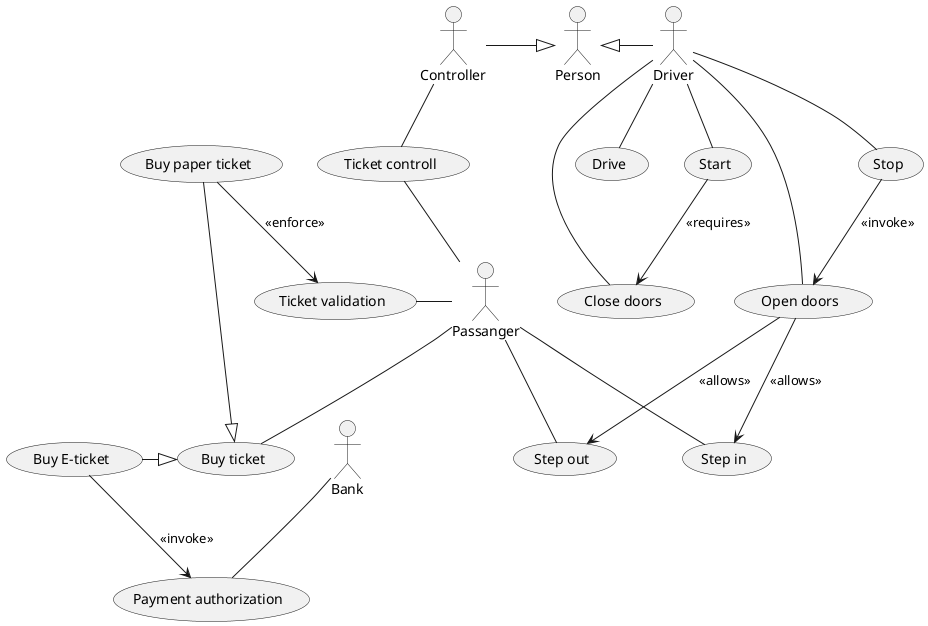 @startuml

actor Passanger
actor Driver 
actor Controller 
actor Bank 
actor Person

Driver -left-|> Person
Controller -|> Person 


usecase "Step in" as in 
usecase "Step out" as out
usecase "Start" as _start
usecase "Stop" as _stop
usecase "Drive" as drive

usecase "Ticket controll" as _control 
usecase "Open doors" as open 
usecase "Close doors" as close

usecase "Buy ticket" as buy
usecase "Buy E-ticket" as eticket 
usecase "Buy paper ticket" as pticket
usecase "Ticket validation" as validation 
usecase "Payment authorization" as auth

eticket -|> buy
pticket -|> buy

Passanger -- buy
Passanger -left- validation
Passanger -- in
Passanger -- out 
Passanger -up- _control

Controller -- _control

Driver -- _start
Driver -- _stop
Driver -- open
Driver -- drive
Driver -- close

Bank -- auth

open --> in :"<<allows>>"
open --> out :"<<allows>>"
_stop  --> open :"<<invoke>>"
_start --> close : "<<requires>>"
pticket --> validation : "<<enforce>>"

eticket --> auth : "<<invoke>>"

@enduml
